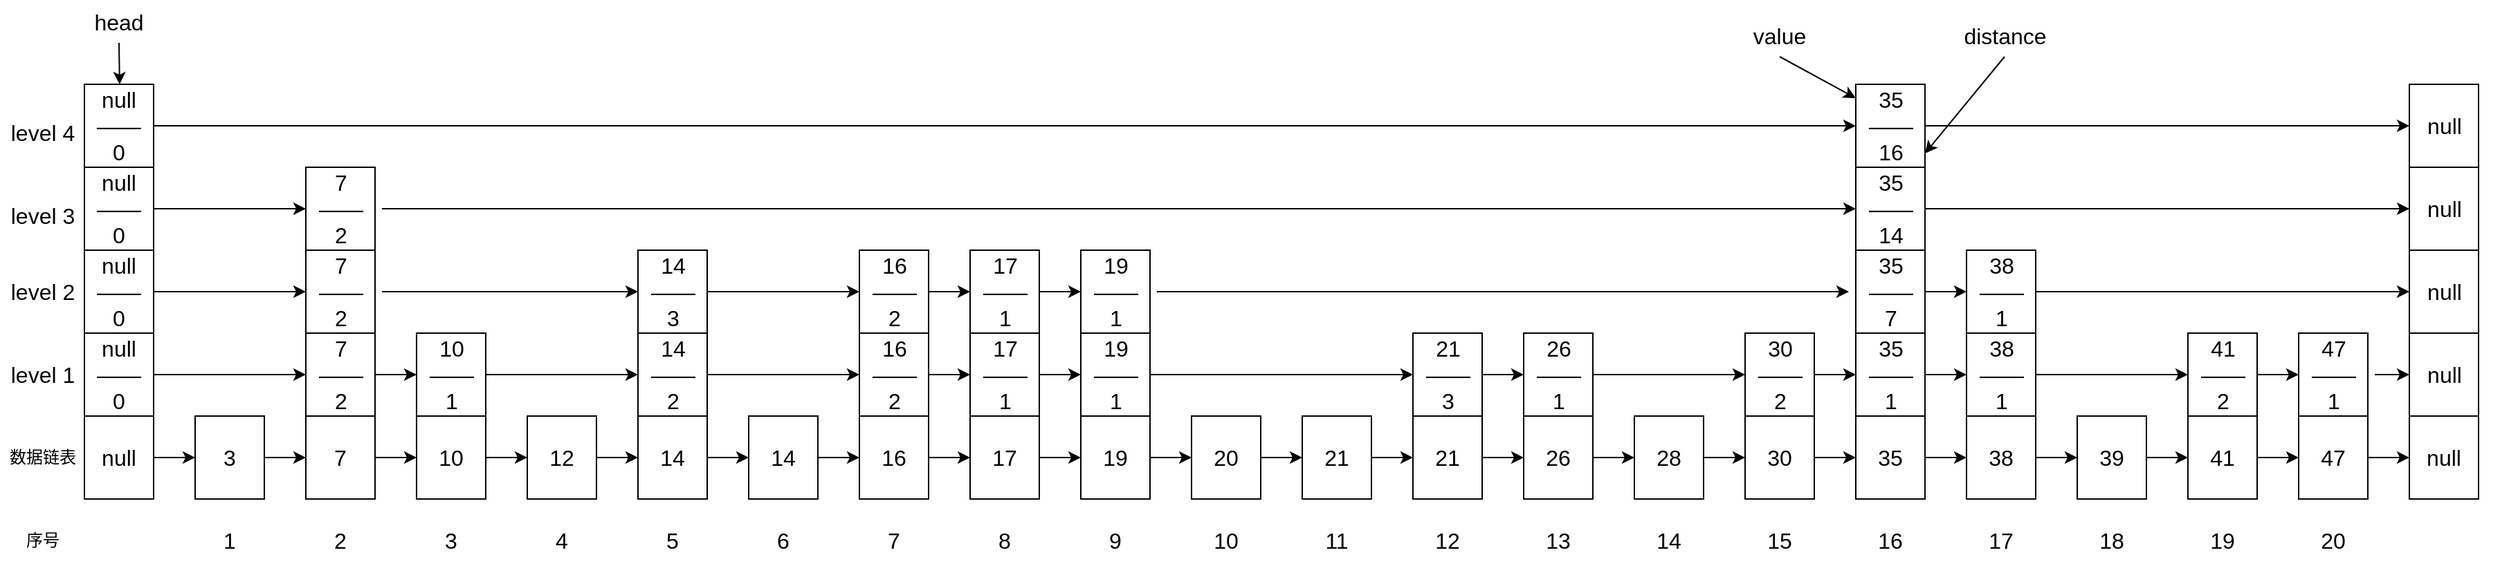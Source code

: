 <mxfile version="22.1.18" type="device">
  <diagram name="第 1 页" id="zdy73bDGHU6fEA5Vpddr">
    <mxGraphModel dx="2261" dy="836" grid="1" gridSize="10" guides="1" tooltips="1" connect="1" arrows="1" fold="1" page="1" pageScale="1" pageWidth="827" pageHeight="1169" math="0" shadow="0">
      <root>
        <mxCell id="0" />
        <mxCell id="1" parent="0" />
        <mxCell id="J-q6yY1MBjcJbUwqOQWw-180" value="2" style="rounded=0;whiteSpace=wrap;html=1;fontSize=16;strokeColor=#FFFFFF;" parent="1" vertex="1">
          <mxGeometry x="100" y="400" width="50" height="60" as="geometry" />
        </mxCell>
        <mxCell id="J-q6yY1MBjcJbUwqOQWw-181" value="1" style="rounded=0;whiteSpace=wrap;html=1;fontSize=16;strokeColor=#FFFFFF;" parent="1" vertex="1">
          <mxGeometry x="20" y="400" width="50" height="60" as="geometry" />
        </mxCell>
        <mxCell id="J-q6yY1MBjcJbUwqOQWw-182" value="3" style="rounded=0;whiteSpace=wrap;html=1;fontSize=16;strokeColor=#FFFFFF;" parent="1" vertex="1">
          <mxGeometry x="180" y="400" width="50" height="60" as="geometry" />
        </mxCell>
        <mxCell id="J-q6yY1MBjcJbUwqOQWw-183" value="5" style="rounded=0;whiteSpace=wrap;html=1;fontSize=16;strokeColor=#FFFFFF;" parent="1" vertex="1">
          <mxGeometry x="340" y="400" width="50" height="60" as="geometry" />
        </mxCell>
        <mxCell id="J-q6yY1MBjcJbUwqOQWw-184" value="7" style="rounded=0;whiteSpace=wrap;html=1;fontSize=16;strokeColor=#FFFFFF;" parent="1" vertex="1">
          <mxGeometry x="500" y="400" width="50" height="60" as="geometry" />
        </mxCell>
        <mxCell id="J-q6yY1MBjcJbUwqOQWw-185" value="8" style="rounded=0;whiteSpace=wrap;html=1;fontSize=16;strokeColor=#FFFFFF;" parent="1" vertex="1">
          <mxGeometry x="580" y="400" width="50" height="60" as="geometry" />
        </mxCell>
        <mxCell id="J-q6yY1MBjcJbUwqOQWw-186" value="9" style="rounded=0;whiteSpace=wrap;html=1;fontSize=16;strokeColor=#FFFFFF;" parent="1" vertex="1">
          <mxGeometry x="660" y="400" width="50" height="60" as="geometry" />
        </mxCell>
        <mxCell id="J-q6yY1MBjcJbUwqOQWw-187" value="12" style="rounded=0;whiteSpace=wrap;html=1;fontSize=16;strokeColor=#FFFFFF;" parent="1" vertex="1">
          <mxGeometry x="900" y="400" width="50" height="60" as="geometry" />
        </mxCell>
        <mxCell id="J-q6yY1MBjcJbUwqOQWw-188" value="13" style="rounded=0;whiteSpace=wrap;html=1;fontSize=16;strokeColor=#FFFFFF;" parent="1" vertex="1">
          <mxGeometry x="980" y="400" width="50" height="60" as="geometry" />
        </mxCell>
        <mxCell id="J-q6yY1MBjcJbUwqOQWw-189" value="15" style="rounded=0;whiteSpace=wrap;html=1;fontSize=16;strokeColor=#FFFFFF;" parent="1" vertex="1">
          <mxGeometry x="1140" y="400" width="50" height="60" as="geometry" />
        </mxCell>
        <mxCell id="J-q6yY1MBjcJbUwqOQWw-190" value="16" style="rounded=0;whiteSpace=wrap;html=1;fontSize=16;strokeColor=#FFFFFF;" parent="1" vertex="1">
          <mxGeometry x="1220" y="400" width="50" height="60" as="geometry" />
        </mxCell>
        <mxCell id="J-q6yY1MBjcJbUwqOQWw-191" value="17" style="rounded=0;whiteSpace=wrap;html=1;fontSize=16;strokeColor=#FFFFFF;" parent="1" vertex="1">
          <mxGeometry x="1300" y="400" width="50" height="60" as="geometry" />
        </mxCell>
        <mxCell id="J-q6yY1MBjcJbUwqOQWw-192" value="19" style="rounded=0;whiteSpace=wrap;html=1;fontSize=16;strokeColor=#FFFFFF;" parent="1" vertex="1">
          <mxGeometry x="1460" y="400" width="50" height="60" as="geometry" />
        </mxCell>
        <mxCell id="J-q6yY1MBjcJbUwqOQWw-193" value="20" style="rounded=0;whiteSpace=wrap;html=1;fontSize=16;strokeColor=#FFFFFF;" parent="1" vertex="1">
          <mxGeometry x="1540" y="400" width="50" height="60" as="geometry" />
        </mxCell>
        <mxCell id="J-q6yY1MBjcJbUwqOQWw-194" value="4" style="rounded=0;whiteSpace=wrap;html=1;fontSize=16;strokeColor=#FFFFFF;" parent="1" vertex="1">
          <mxGeometry x="260" y="400" width="50" height="60" as="geometry" />
        </mxCell>
        <mxCell id="J-q6yY1MBjcJbUwqOQWw-195" value="6" style="rounded=0;whiteSpace=wrap;html=1;fontSize=16;strokeColor=#FFFFFF;" parent="1" vertex="1">
          <mxGeometry x="420" y="400" width="50" height="60" as="geometry" />
        </mxCell>
        <mxCell id="J-q6yY1MBjcJbUwqOQWw-196" value="10" style="rounded=0;whiteSpace=wrap;html=1;fontSize=16;strokeColor=#FFFFFF;" parent="1" vertex="1">
          <mxGeometry x="740" y="400" width="50" height="60" as="geometry" />
        </mxCell>
        <mxCell id="J-q6yY1MBjcJbUwqOQWw-197" value="11" style="rounded=0;whiteSpace=wrap;html=1;fontSize=16;strokeColor=#FFFFFF;" parent="1" vertex="1">
          <mxGeometry x="820" y="400" width="50" height="60" as="geometry" />
        </mxCell>
        <mxCell id="J-q6yY1MBjcJbUwqOQWw-198" value="14" style="rounded=0;whiteSpace=wrap;html=1;fontSize=16;strokeColor=#FFFFFF;" parent="1" vertex="1">
          <mxGeometry x="1060" y="400" width="50" height="60" as="geometry" />
        </mxCell>
        <mxCell id="J-q6yY1MBjcJbUwqOQWw-199" value="18" style="rounded=0;whiteSpace=wrap;html=1;fontSize=16;strokeColor=#FFFFFF;" parent="1" vertex="1">
          <mxGeometry x="1380" y="400" width="50" height="60" as="geometry" />
        </mxCell>
        <mxCell id="J-q6yY1MBjcJbUwqOQWw-49" style="edgeStyle=orthogonalEdgeStyle;rounded=0;orthogonalLoop=1;jettySize=auto;html=1;exitX=1;exitY=0.5;exitDx=0;exitDy=0;entryX=0;entryY=0.5;entryDx=0;entryDy=0;fontSize=16;" parent="1" source="J-q6yY1MBjcJbUwqOQWw-10" target="J-q6yY1MBjcJbUwqOQWw-17" edge="1">
          <mxGeometry relative="1" as="geometry" />
        </mxCell>
        <mxCell id="J-q6yY1MBjcJbUwqOQWw-50" style="edgeStyle=orthogonalEdgeStyle;rounded=0;orthogonalLoop=1;jettySize=auto;html=1;exitX=1;exitY=0.5;exitDx=0;exitDy=0;entryX=0;entryY=0.5;entryDx=0;entryDy=0;fontSize=16;" parent="1" source="J-q6yY1MBjcJbUwqOQWw-11" target="J-q6yY1MBjcJbUwqOQWw-18" edge="1">
          <mxGeometry relative="1" as="geometry" />
        </mxCell>
        <mxCell id="J-q6yY1MBjcJbUwqOQWw-48" style="edgeStyle=orthogonalEdgeStyle;rounded=0;orthogonalLoop=1;jettySize=auto;html=1;exitX=1;exitY=0.5;exitDx=0;exitDy=0;entryX=0;entryY=0.5;entryDx=0;entryDy=0;fontSize=16;" parent="1" source="J-q6yY1MBjcJbUwqOQWw-12" target="J-q6yY1MBjcJbUwqOQWw-10" edge="1">
          <mxGeometry relative="1" as="geometry" />
        </mxCell>
        <mxCell id="J-q6yY1MBjcJbUwqOQWw-12" value="" style="rounded=0;whiteSpace=wrap;html=1;fontSize=16;" parent="1" vertex="1">
          <mxGeometry x="180" y="280" width="50" height="60" as="geometry" />
        </mxCell>
        <mxCell id="J-q6yY1MBjcJbUwqOQWw-55" style="edgeStyle=orthogonalEdgeStyle;rounded=0;orthogonalLoop=1;jettySize=auto;html=1;exitX=1;exitY=0.5;exitDx=0;exitDy=0;entryX=0;entryY=0.5;entryDx=0;entryDy=0;fontSize=16;" parent="1" source="J-q6yY1MBjcJbUwqOQWw-13" target="J-q6yY1MBjcJbUwqOQWw-19" edge="1">
          <mxGeometry relative="1" as="geometry" />
        </mxCell>
        <mxCell id="J-q6yY1MBjcJbUwqOQWw-54" style="edgeStyle=orthogonalEdgeStyle;rounded=0;orthogonalLoop=1;jettySize=auto;html=1;exitX=1;exitY=0.5;exitDx=0;exitDy=0;fontSize=16;" parent="1" source="J-q6yY1MBjcJbUwqOQWw-15" target="J-q6yY1MBjcJbUwqOQWw-13" edge="1">
          <mxGeometry relative="1" as="geometry" />
        </mxCell>
        <mxCell id="J-q6yY1MBjcJbUwqOQWw-53" style="edgeStyle=orthogonalEdgeStyle;rounded=0;orthogonalLoop=1;jettySize=auto;html=1;exitX=1;exitY=0.5;exitDx=0;exitDy=0;entryX=0;entryY=0.5;entryDx=0;entryDy=0;fontSize=16;" parent="1" source="J-q6yY1MBjcJbUwqOQWw-16" target="J-q6yY1MBjcJbUwqOQWw-14" edge="1">
          <mxGeometry relative="1" as="geometry" />
        </mxCell>
        <mxCell id="J-q6yY1MBjcJbUwqOQWw-51" style="edgeStyle=orthogonalEdgeStyle;rounded=0;orthogonalLoop=1;jettySize=auto;html=1;exitX=1;exitY=0.5;exitDx=0;exitDy=0;fontSize=16;" parent="1" source="J-q6yY1MBjcJbUwqOQWw-17" target="J-q6yY1MBjcJbUwqOQWw-15" edge="1">
          <mxGeometry relative="1" as="geometry" />
        </mxCell>
        <mxCell id="J-q6yY1MBjcJbUwqOQWw-52" style="edgeStyle=orthogonalEdgeStyle;rounded=0;orthogonalLoop=1;jettySize=auto;html=1;exitX=1;exitY=0.5;exitDx=0;exitDy=0;entryX=0;entryY=0.5;entryDx=0;entryDy=0;fontSize=16;" parent="1" source="J-q6yY1MBjcJbUwqOQWw-18" target="J-q6yY1MBjcJbUwqOQWw-16" edge="1">
          <mxGeometry relative="1" as="geometry" />
        </mxCell>
        <mxCell id="J-q6yY1MBjcJbUwqOQWw-56" style="edgeStyle=orthogonalEdgeStyle;rounded=0;orthogonalLoop=1;jettySize=auto;html=1;exitX=1;exitY=0.5;exitDx=0;exitDy=0;entryX=0;entryY=0.5;entryDx=0;entryDy=0;fontSize=16;" parent="1" source="J-q6yY1MBjcJbUwqOQWw-19" target="J-q6yY1MBjcJbUwqOQWw-21" edge="1">
          <mxGeometry relative="1" as="geometry" />
        </mxCell>
        <mxCell id="J-q6yY1MBjcJbUwqOQWw-19" value="" style="rounded=0;whiteSpace=wrap;html=1;fontSize=16;" parent="1" vertex="1">
          <mxGeometry x="900" y="280" width="50" height="60" as="geometry" />
        </mxCell>
        <mxCell id="J-q6yY1MBjcJbUwqOQWw-58" style="edgeStyle=orthogonalEdgeStyle;rounded=0;orthogonalLoop=1;jettySize=auto;html=1;exitX=1;exitY=0.5;exitDx=0;exitDy=0;entryX=0;entryY=0.5;entryDx=0;entryDy=0;fontSize=16;" parent="1" source="J-q6yY1MBjcJbUwqOQWw-20" target="J-q6yY1MBjcJbUwqOQWw-23" edge="1">
          <mxGeometry relative="1" as="geometry" />
        </mxCell>
        <mxCell id="J-q6yY1MBjcJbUwqOQWw-20" value="" style="rounded=0;whiteSpace=wrap;html=1;fontSize=16;" parent="1" vertex="1">
          <mxGeometry x="1140" y="280" width="50" height="60" as="geometry" />
        </mxCell>
        <mxCell id="J-q6yY1MBjcJbUwqOQWw-57" style="edgeStyle=orthogonalEdgeStyle;rounded=0;orthogonalLoop=1;jettySize=auto;html=1;exitX=1;exitY=0.5;exitDx=0;exitDy=0;entryX=0;entryY=0.5;entryDx=0;entryDy=0;fontSize=16;" parent="1" source="J-q6yY1MBjcJbUwqOQWw-21" target="J-q6yY1MBjcJbUwqOQWw-20" edge="1">
          <mxGeometry relative="1" as="geometry" />
        </mxCell>
        <mxCell id="J-q6yY1MBjcJbUwqOQWw-21" value="" style="rounded=0;whiteSpace=wrap;html=1;fontSize=16;" parent="1" vertex="1">
          <mxGeometry x="980" y="280" width="50" height="60" as="geometry" />
        </mxCell>
        <mxCell id="J-q6yY1MBjcJbUwqOQWw-59" style="edgeStyle=orthogonalEdgeStyle;rounded=0;orthogonalLoop=1;jettySize=auto;html=1;exitX=1;exitY=0.5;exitDx=0;exitDy=0;entryX=0;entryY=0.5;entryDx=0;entryDy=0;fontSize=16;" parent="1" source="J-q6yY1MBjcJbUwqOQWw-23" target="J-q6yY1MBjcJbUwqOQWw-27" edge="1">
          <mxGeometry relative="1" as="geometry" />
        </mxCell>
        <mxCell id="J-q6yY1MBjcJbUwqOQWw-60" style="edgeStyle=orthogonalEdgeStyle;rounded=0;orthogonalLoop=1;jettySize=auto;html=1;exitX=1;exitY=0.5;exitDx=0;exitDy=0;entryX=0;entryY=0.5;entryDx=0;entryDy=0;fontSize=16;" parent="1" source="J-q6yY1MBjcJbUwqOQWw-24" target="J-q6yY1MBjcJbUwqOQWw-28" edge="1">
          <mxGeometry relative="1" as="geometry" />
        </mxCell>
        <mxCell id="J-q6yY1MBjcJbUwqOQWw-61" style="edgeStyle=orthogonalEdgeStyle;rounded=0;orthogonalLoop=1;jettySize=auto;html=1;exitX=1;exitY=0.5;exitDx=0;exitDy=0;fontSize=16;" parent="1" source="J-q6yY1MBjcJbUwqOQWw-27" target="J-q6yY1MBjcJbUwqOQWw-29" edge="1">
          <mxGeometry relative="1" as="geometry" />
        </mxCell>
        <mxCell id="J-q6yY1MBjcJbUwqOQWw-62" style="edgeStyle=orthogonalEdgeStyle;rounded=0;orthogonalLoop=1;jettySize=auto;html=1;exitX=1;exitY=0.5;exitDx=0;exitDy=0;entryX=0;entryY=0.5;entryDx=0;entryDy=0;fontSize=16;" parent="1" source="J-q6yY1MBjcJbUwqOQWw-29" target="J-q6yY1MBjcJbUwqOQWw-30" edge="1">
          <mxGeometry relative="1" as="geometry" />
        </mxCell>
        <mxCell id="J-q6yY1MBjcJbUwqOQWw-29" value="" style="rounded=0;whiteSpace=wrap;html=1;fontSize=16;" parent="1" vertex="1">
          <mxGeometry x="1460" y="280" width="50" height="60" as="geometry" />
        </mxCell>
        <mxCell id="J-q6yY1MBjcJbUwqOQWw-81" style="edgeStyle=orthogonalEdgeStyle;rounded=0;orthogonalLoop=1;jettySize=auto;html=1;exitX=1;exitY=0.5;exitDx=0;exitDy=0;fontSize=16;" parent="1" target="J-q6yY1MBjcJbUwqOQWw-64" edge="1">
          <mxGeometry relative="1" as="geometry">
            <mxPoint x="1630" y="310" as="sourcePoint" />
          </mxGeometry>
        </mxCell>
        <mxCell id="J-q6yY1MBjcJbUwqOQWw-30" value="" style="rounded=0;whiteSpace=wrap;html=1;fontSize=16;" parent="1" vertex="1">
          <mxGeometry x="1540" y="280" width="50" height="60" as="geometry" />
        </mxCell>
        <mxCell id="J-q6yY1MBjcJbUwqOQWw-42" value="" style="endArrow=classic;html=1;rounded=0;exitX=1;exitY=0.5;exitDx=0;exitDy=0;entryX=0;entryY=0.5;entryDx=0;entryDy=0;fontSize=16;" parent="1" source="J-q6yY1MBjcJbUwqOQWw-4" target="J-q6yY1MBjcJbUwqOQWw-8" edge="1">
          <mxGeometry width="50" height="50" relative="1" as="geometry">
            <mxPoint x="210" y="240" as="sourcePoint" />
            <mxPoint x="260" y="190" as="targetPoint" />
          </mxGeometry>
        </mxCell>
        <mxCell id="J-q6yY1MBjcJbUwqOQWw-43" value="" style="endArrow=classic;html=1;rounded=0;exitX=1;exitY=0.5;exitDx=0;exitDy=0;entryX=0;entryY=0.5;entryDx=0;entryDy=0;fontSize=16;" parent="1" source="J-q6yY1MBjcJbUwqOQWw-3" target="J-q6yY1MBjcJbUwqOQWw-7" edge="1">
          <mxGeometry width="50" height="50" relative="1" as="geometry">
            <mxPoint x="40" y="200" as="sourcePoint" />
            <mxPoint x="80" y="200" as="targetPoint" />
          </mxGeometry>
        </mxCell>
        <mxCell id="J-q6yY1MBjcJbUwqOQWw-44" value="" style="endArrow=classic;html=1;rounded=0;exitX=1;exitY=0.5;exitDx=0;exitDy=0;entryX=0;entryY=0.5;entryDx=0;entryDy=0;fontSize=16;" parent="1" source="J-q6yY1MBjcJbUwqOQWw-2" target="J-q6yY1MBjcJbUwqOQWw-6" edge="1">
          <mxGeometry width="50" height="50" relative="1" as="geometry">
            <mxPoint x="40" y="260" as="sourcePoint" />
            <mxPoint x="80" y="260" as="targetPoint" />
          </mxGeometry>
        </mxCell>
        <mxCell id="J-q6yY1MBjcJbUwqOQWw-45" value="" style="endArrow=classic;html=1;rounded=0;exitX=1;exitY=0.5;exitDx=0;exitDy=0;entryX=0;entryY=0.5;entryDx=0;entryDy=0;fontSize=16;" parent="1" source="J-q6yY1MBjcJbUwqOQWw-6" target="J-q6yY1MBjcJbUwqOQWw-12" edge="1">
          <mxGeometry width="50" height="50" relative="1" as="geometry">
            <mxPoint x="40" y="320" as="sourcePoint" />
            <mxPoint x="80" y="320" as="targetPoint" />
          </mxGeometry>
        </mxCell>
        <mxCell id="J-q6yY1MBjcJbUwqOQWw-72" value="" style="group;fontSize=16;" parent="1" vertex="1" connectable="0">
          <mxGeometry x="340" y="220" width="55" height="125" as="geometry" />
        </mxCell>
        <mxCell id="J-q6yY1MBjcJbUwqOQWw-10" value="" style="rounded=0;whiteSpace=wrap;html=1;fontSize=16;" parent="J-q6yY1MBjcJbUwqOQWw-72" vertex="1">
          <mxGeometry y="60" width="50" height="60" as="geometry" />
        </mxCell>
        <mxCell id="J-q6yY1MBjcJbUwqOQWw-11" value="" style="rounded=0;whiteSpace=wrap;html=1;fontSize=16;" parent="J-q6yY1MBjcJbUwqOQWw-72" vertex="1">
          <mxGeometry width="50" height="60" as="geometry" />
        </mxCell>
        <mxCell id="J-q6yY1MBjcJbUwqOQWw-89" value="14&lt;br style=&quot;font-size: 16px;&quot;&gt;——&lt;br style=&quot;font-size: 16px;&quot;&gt;3" style="text;html=1;align=center;verticalAlign=middle;resizable=0;points=[];autosize=1;strokeColor=none;fillColor=none;fontSize=16;" parent="J-q6yY1MBjcJbUwqOQWw-72" vertex="1">
          <mxGeometry x="-5" y="-5" width="60" height="70" as="geometry" />
        </mxCell>
        <mxCell id="J-q6yY1MBjcJbUwqOQWw-90" value="14&lt;br style=&quot;font-size: 16px;&quot;&gt;——&lt;br style=&quot;font-size: 16px;&quot;&gt;2" style="text;html=1;align=center;verticalAlign=middle;resizable=0;points=[];autosize=1;strokeColor=none;fillColor=none;fontSize=16;" parent="J-q6yY1MBjcJbUwqOQWw-72" vertex="1">
          <mxGeometry x="-5" y="55" width="60" height="70" as="geometry" />
        </mxCell>
        <mxCell id="J-q6yY1MBjcJbUwqOQWw-74" value="" style="group;fontSize=16;" parent="1" vertex="1" connectable="0">
          <mxGeometry x="580" y="220" width="55" height="125" as="geometry" />
        </mxCell>
        <mxCell id="J-q6yY1MBjcJbUwqOQWw-15" value="" style="rounded=0;whiteSpace=wrap;html=1;fontSize=16;" parent="J-q6yY1MBjcJbUwqOQWw-74" vertex="1">
          <mxGeometry y="60" width="50" height="60" as="geometry" />
        </mxCell>
        <mxCell id="J-q6yY1MBjcJbUwqOQWw-16" value="" style="rounded=0;whiteSpace=wrap;html=1;fontSize=16;" parent="J-q6yY1MBjcJbUwqOQWw-74" vertex="1">
          <mxGeometry width="50" height="60" as="geometry" />
        </mxCell>
        <mxCell id="J-q6yY1MBjcJbUwqOQWw-93" value="17&lt;br style=&quot;font-size: 16px;&quot;&gt;——&lt;br style=&quot;font-size: 16px;&quot;&gt;1" style="text;html=1;align=center;verticalAlign=middle;resizable=0;points=[];autosize=1;strokeColor=none;fillColor=none;fontSize=16;" parent="J-q6yY1MBjcJbUwqOQWw-74" vertex="1">
          <mxGeometry x="-5" y="-5" width="60" height="70" as="geometry" />
        </mxCell>
        <mxCell id="J-q6yY1MBjcJbUwqOQWw-94" value="17&lt;br style=&quot;font-size: 16px;&quot;&gt;——&lt;br style=&quot;font-size: 16px;&quot;&gt;1" style="text;html=1;align=center;verticalAlign=middle;resizable=0;points=[];autosize=1;strokeColor=none;fillColor=none;fontSize=16;" parent="J-q6yY1MBjcJbUwqOQWw-74" vertex="1">
          <mxGeometry x="-5" y="55" width="60" height="70" as="geometry" />
        </mxCell>
        <mxCell id="J-q6yY1MBjcJbUwqOQWw-76" value="" style="group;fontSize=16;" parent="1" vertex="1" connectable="0">
          <mxGeometry x="-60" y="100" width="50" height="240" as="geometry" />
        </mxCell>
        <mxCell id="J-q6yY1MBjcJbUwqOQWw-1" value="" style="rounded=0;whiteSpace=wrap;html=1;container=0;fontSize=16;" parent="J-q6yY1MBjcJbUwqOQWw-76" vertex="1">
          <mxGeometry width="50" height="60" as="geometry" />
        </mxCell>
        <mxCell id="J-q6yY1MBjcJbUwqOQWw-2" value="" style="rounded=0;whiteSpace=wrap;html=1;container=0;fontSize=16;" parent="J-q6yY1MBjcJbUwqOQWw-76" vertex="1">
          <mxGeometry y="180" width="50" height="60" as="geometry" />
        </mxCell>
        <mxCell id="J-q6yY1MBjcJbUwqOQWw-3" value="" style="rounded=0;whiteSpace=wrap;html=1;container=0;fontSize=16;" parent="J-q6yY1MBjcJbUwqOQWw-76" vertex="1">
          <mxGeometry y="120" width="50" height="60" as="geometry" />
        </mxCell>
        <mxCell id="J-q6yY1MBjcJbUwqOQWw-4" value="" style="rounded=0;whiteSpace=wrap;html=1;container=0;fontSize=16;" parent="J-q6yY1MBjcJbUwqOQWw-76" vertex="1">
          <mxGeometry y="60" width="50" height="60" as="geometry" />
        </mxCell>
        <mxCell id="J-q6yY1MBjcJbUwqOQWw-159" value="null&lt;br&gt;——&lt;br&gt;0" style="rounded=0;whiteSpace=wrap;html=1;fontSize=16;" parent="J-q6yY1MBjcJbUwqOQWw-76" vertex="1">
          <mxGeometry y="180" width="50" height="60" as="geometry" />
        </mxCell>
        <mxCell id="J-q6yY1MBjcJbUwqOQWw-160" value="null&lt;br&gt;——&lt;br&gt;0" style="rounded=0;whiteSpace=wrap;html=1;fontSize=16;" parent="J-q6yY1MBjcJbUwqOQWw-76" vertex="1">
          <mxGeometry y="120" width="50" height="60" as="geometry" />
        </mxCell>
        <mxCell id="J-q6yY1MBjcJbUwqOQWw-161" value="null&lt;br&gt;——&lt;br&gt;0" style="rounded=0;whiteSpace=wrap;html=1;fontSize=16;" parent="J-q6yY1MBjcJbUwqOQWw-76" vertex="1">
          <mxGeometry y="60" width="50" height="60" as="geometry" />
        </mxCell>
        <mxCell id="J-q6yY1MBjcJbUwqOQWw-162" value="null&lt;br&gt;——&lt;br&gt;0" style="rounded=0;whiteSpace=wrap;html=1;fontSize=16;" parent="J-q6yY1MBjcJbUwqOQWw-76" vertex="1">
          <mxGeometry width="50" height="60" as="geometry" />
        </mxCell>
        <mxCell id="J-q6yY1MBjcJbUwqOQWw-77" value="" style="group;fontSize=16;" parent="1" vertex="1" connectable="0">
          <mxGeometry x="660" y="220" width="55" height="125" as="geometry" />
        </mxCell>
        <mxCell id="J-q6yY1MBjcJbUwqOQWw-13" value="" style="rounded=0;whiteSpace=wrap;html=1;fontSize=16;" parent="J-q6yY1MBjcJbUwqOQWw-77" vertex="1">
          <mxGeometry y="60" width="50" height="60" as="geometry" />
        </mxCell>
        <mxCell id="J-q6yY1MBjcJbUwqOQWw-14" value="" style="rounded=0;whiteSpace=wrap;html=1;fontSize=16;" parent="J-q6yY1MBjcJbUwqOQWw-77" vertex="1">
          <mxGeometry width="50" height="60" as="geometry" />
        </mxCell>
        <mxCell id="J-q6yY1MBjcJbUwqOQWw-95" value="19&lt;br style=&quot;font-size: 16px;&quot;&gt;——&lt;br style=&quot;font-size: 16px;&quot;&gt;1" style="text;html=1;align=center;verticalAlign=middle;resizable=0;points=[];autosize=1;strokeColor=none;fillColor=none;fontSize=16;" parent="J-q6yY1MBjcJbUwqOQWw-77" vertex="1">
          <mxGeometry x="-5" y="-5" width="60" height="70" as="geometry" />
        </mxCell>
        <mxCell id="J-q6yY1MBjcJbUwqOQWw-96" value="19&lt;br style=&quot;font-size: 16px;&quot;&gt;——&lt;br style=&quot;font-size: 16px;&quot;&gt;1" style="text;html=1;align=center;verticalAlign=middle;resizable=0;points=[];autosize=1;strokeColor=none;fillColor=none;fontSize=16;" parent="J-q6yY1MBjcJbUwqOQWw-77" vertex="1">
          <mxGeometry x="-5" y="55" width="60" height="70" as="geometry" />
        </mxCell>
        <mxCell id="J-q6yY1MBjcJbUwqOQWw-78" value="" style="group;fontSize=16;" parent="1" vertex="1" connectable="0">
          <mxGeometry x="1220" y="100" width="55" height="245" as="geometry" />
        </mxCell>
        <mxCell id="J-q6yY1MBjcJbUwqOQWw-22" value="" style="rounded=0;whiteSpace=wrap;html=1;fontSize=16;" parent="J-q6yY1MBjcJbUwqOQWw-78" vertex="1">
          <mxGeometry width="50" height="60" as="geometry" />
        </mxCell>
        <mxCell id="J-q6yY1MBjcJbUwqOQWw-23" value="" style="rounded=0;whiteSpace=wrap;html=1;fontSize=16;" parent="J-q6yY1MBjcJbUwqOQWw-78" vertex="1">
          <mxGeometry y="180" width="50" height="60" as="geometry" />
        </mxCell>
        <mxCell id="J-q6yY1MBjcJbUwqOQWw-24" value="" style="rounded=0;whiteSpace=wrap;html=1;fontSize=16;" parent="J-q6yY1MBjcJbUwqOQWw-78" vertex="1">
          <mxGeometry y="120" width="50" height="60" as="geometry" />
        </mxCell>
        <mxCell id="J-q6yY1MBjcJbUwqOQWw-25" value="" style="rounded=0;whiteSpace=wrap;html=1;fontSize=16;" parent="J-q6yY1MBjcJbUwqOQWw-78" vertex="1">
          <mxGeometry y="60" width="50" height="60" as="geometry" />
        </mxCell>
        <mxCell id="J-q6yY1MBjcJbUwqOQWw-101" value="35&lt;br style=&quot;font-size: 16px;&quot;&gt;——&lt;br style=&quot;font-size: 16px;&quot;&gt;1" style="text;html=1;align=center;verticalAlign=middle;resizable=0;points=[];autosize=1;strokeColor=none;fillColor=none;fontSize=16;" parent="J-q6yY1MBjcJbUwqOQWw-78" vertex="1">
          <mxGeometry x="-5" y="175" width="60" height="70" as="geometry" />
        </mxCell>
        <mxCell id="J-q6yY1MBjcJbUwqOQWw-102" value="35&lt;br style=&quot;font-size: 16px;&quot;&gt;——&lt;br style=&quot;font-size: 16px;&quot;&gt;7" style="text;html=1;align=center;verticalAlign=middle;resizable=0;points=[];autosize=1;strokeColor=none;fillColor=none;fontSize=16;" parent="J-q6yY1MBjcJbUwqOQWw-78" vertex="1">
          <mxGeometry x="-5" y="115" width="60" height="70" as="geometry" />
        </mxCell>
        <mxCell id="J-q6yY1MBjcJbUwqOQWw-103" value="35&lt;br style=&quot;font-size: 16px;&quot;&gt;——&lt;br style=&quot;font-size: 16px;&quot;&gt;14" style="text;html=1;align=center;verticalAlign=middle;resizable=0;points=[];autosize=1;strokeColor=none;fillColor=none;fontSize=16;" parent="J-q6yY1MBjcJbUwqOQWw-78" vertex="1">
          <mxGeometry x="-5" y="55" width="60" height="70" as="geometry" />
        </mxCell>
        <mxCell id="J-q6yY1MBjcJbUwqOQWw-104" value="35&lt;br style=&quot;font-size: 16px;&quot;&gt;——&lt;br style=&quot;font-size: 16px;&quot;&gt;16" style="text;html=1;align=center;verticalAlign=middle;resizable=0;points=[];autosize=1;strokeColor=none;fillColor=none;fontSize=16;" parent="J-q6yY1MBjcJbUwqOQWw-78" vertex="1">
          <mxGeometry x="-5" y="-5" width="60" height="70" as="geometry" />
        </mxCell>
        <mxCell id="J-q6yY1MBjcJbUwqOQWw-79" value="" style="group;fontSize=16;" parent="1" vertex="1" connectable="0">
          <mxGeometry x="1300" y="220" width="55" height="125" as="geometry" />
        </mxCell>
        <mxCell id="J-q6yY1MBjcJbUwqOQWw-27" value="" style="rounded=0;whiteSpace=wrap;html=1;fontSize=16;" parent="J-q6yY1MBjcJbUwqOQWw-79" vertex="1">
          <mxGeometry y="60" width="50" height="60" as="geometry" />
        </mxCell>
        <mxCell id="J-q6yY1MBjcJbUwqOQWw-28" value="" style="rounded=0;whiteSpace=wrap;html=1;fontSize=16;" parent="J-q6yY1MBjcJbUwqOQWw-79" vertex="1">
          <mxGeometry width="50" height="60" as="geometry" />
        </mxCell>
        <mxCell id="J-q6yY1MBjcJbUwqOQWw-105" value="38&lt;br style=&quot;font-size: 16px;&quot;&gt;——&lt;br style=&quot;font-size: 16px;&quot;&gt;1" style="text;html=1;align=center;verticalAlign=middle;resizable=0;points=[];autosize=1;strokeColor=none;fillColor=none;fontSize=16;" parent="J-q6yY1MBjcJbUwqOQWw-79" vertex="1">
          <mxGeometry x="-5" y="55" width="60" height="70" as="geometry" />
        </mxCell>
        <mxCell id="J-q6yY1MBjcJbUwqOQWw-106" value="38&lt;br style=&quot;font-size: 16px;&quot;&gt;——&lt;br style=&quot;font-size: 16px;&quot;&gt;1" style="text;html=1;align=center;verticalAlign=middle;resizable=0;points=[];autosize=1;strokeColor=none;fillColor=none;fontSize=16;" parent="J-q6yY1MBjcJbUwqOQWw-79" vertex="1">
          <mxGeometry x="-5" y="-5" width="60" height="70" as="geometry" />
        </mxCell>
        <mxCell id="J-q6yY1MBjcJbUwqOQWw-80" value="" style="group;fontSize=16;" parent="1" vertex="1" connectable="0">
          <mxGeometry x="1620" y="100" width="50" height="240" as="geometry" />
        </mxCell>
        <mxCell id="J-q6yY1MBjcJbUwqOQWw-63" value="" style="rounded=0;whiteSpace=wrap;html=1;fontSize=16;" parent="J-q6yY1MBjcJbUwqOQWw-80" vertex="1">
          <mxGeometry width="50" height="60" as="geometry" />
        </mxCell>
        <mxCell id="J-q6yY1MBjcJbUwqOQWw-64" value="" style="rounded=0;whiteSpace=wrap;html=1;fontSize=16;" parent="J-q6yY1MBjcJbUwqOQWw-80" vertex="1">
          <mxGeometry y="180" width="50" height="60" as="geometry" />
        </mxCell>
        <mxCell id="J-q6yY1MBjcJbUwqOQWw-65" value="" style="rounded=0;whiteSpace=wrap;html=1;fontSize=16;" parent="J-q6yY1MBjcJbUwqOQWw-80" vertex="1">
          <mxGeometry y="120" width="50" height="60" as="geometry" />
        </mxCell>
        <mxCell id="J-q6yY1MBjcJbUwqOQWw-66" value="" style="rounded=0;whiteSpace=wrap;html=1;fontSize=16;" parent="J-q6yY1MBjcJbUwqOQWw-80" vertex="1">
          <mxGeometry y="60" width="50" height="60" as="geometry" />
        </mxCell>
        <mxCell id="J-q6yY1MBjcJbUwqOQWw-109" value="null" style="text;html=1;align=center;verticalAlign=middle;resizable=0;points=[];autosize=1;strokeColor=none;fillColor=none;fontSize=16;" parent="J-q6yY1MBjcJbUwqOQWw-80" vertex="1">
          <mxGeometry y="195" width="50" height="30" as="geometry" />
        </mxCell>
        <mxCell id="J-q6yY1MBjcJbUwqOQWw-110" value="null" style="text;html=1;align=center;verticalAlign=middle;resizable=0;points=[];autosize=1;strokeColor=none;fillColor=none;fontSize=16;" parent="J-q6yY1MBjcJbUwqOQWw-80" vertex="1">
          <mxGeometry y="135" width="50" height="30" as="geometry" />
        </mxCell>
        <mxCell id="J-q6yY1MBjcJbUwqOQWw-111" value="null" style="text;html=1;align=center;verticalAlign=middle;resizable=0;points=[];autosize=1;strokeColor=none;fillColor=none;fontSize=16;" parent="J-q6yY1MBjcJbUwqOQWw-80" vertex="1">
          <mxGeometry y="75" width="50" height="30" as="geometry" />
        </mxCell>
        <mxCell id="J-q6yY1MBjcJbUwqOQWw-112" value="null" style="text;html=1;align=center;verticalAlign=middle;resizable=0;points=[];autosize=1;strokeColor=none;fillColor=none;fontSize=16;" parent="J-q6yY1MBjcJbUwqOQWw-80" vertex="1">
          <mxGeometry y="15" width="50" height="30" as="geometry" />
        </mxCell>
        <mxCell id="J-q6yY1MBjcJbUwqOQWw-82" style="edgeStyle=orthogonalEdgeStyle;rounded=0;orthogonalLoop=1;jettySize=auto;html=1;entryX=0;entryY=0.5;entryDx=0;entryDy=0;fontSize=16;" parent="1" source="J-q6yY1MBjcJbUwqOQWw-28" target="J-q6yY1MBjcJbUwqOQWw-65" edge="1">
          <mxGeometry relative="1" as="geometry" />
        </mxCell>
        <mxCell id="J-q6yY1MBjcJbUwqOQWw-83" style="edgeStyle=orthogonalEdgeStyle;rounded=0;orthogonalLoop=1;jettySize=auto;html=1;exitX=1;exitY=0.5;exitDx=0;exitDy=0;entryX=0;entryY=0.5;entryDx=0;entryDy=0;fontSize=16;" parent="1" source="J-q6yY1MBjcJbUwqOQWw-25" target="J-q6yY1MBjcJbUwqOQWw-66" edge="1">
          <mxGeometry relative="1" as="geometry" />
        </mxCell>
        <mxCell id="J-q6yY1MBjcJbUwqOQWw-84" style="edgeStyle=orthogonalEdgeStyle;rounded=0;orthogonalLoop=1;jettySize=auto;html=1;exitX=1;exitY=0.5;exitDx=0;exitDy=0;entryX=0;entryY=0.5;entryDx=0;entryDy=0;fontSize=16;" parent="1" source="J-q6yY1MBjcJbUwqOQWw-22" target="J-q6yY1MBjcJbUwqOQWw-63" edge="1">
          <mxGeometry relative="1" as="geometry" />
        </mxCell>
        <mxCell id="J-q6yY1MBjcJbUwqOQWw-97" value="21&lt;br style=&quot;font-size: 16px;&quot;&gt;——&lt;br style=&quot;font-size: 16px;&quot;&gt;3" style="text;html=1;align=center;verticalAlign=middle;resizable=0;points=[];autosize=1;strokeColor=none;fillColor=none;fontSize=16;" parent="1" vertex="1">
          <mxGeometry x="895" y="275" width="60" height="70" as="geometry" />
        </mxCell>
        <mxCell id="J-q6yY1MBjcJbUwqOQWw-98" value="26&lt;br style=&quot;font-size: 16px;&quot;&gt;——&lt;br style=&quot;font-size: 16px;&quot;&gt;1" style="text;html=1;align=center;verticalAlign=middle;resizable=0;points=[];autosize=1;strokeColor=none;fillColor=none;fontSize=16;" parent="1" vertex="1">
          <mxGeometry x="975" y="275" width="60" height="70" as="geometry" />
        </mxCell>
        <mxCell id="J-q6yY1MBjcJbUwqOQWw-99" value="30&lt;br style=&quot;font-size: 16px;&quot;&gt;——&lt;br style=&quot;font-size: 16px;&quot;&gt;2" style="text;html=1;align=center;verticalAlign=middle;resizable=0;points=[];autosize=1;strokeColor=none;fillColor=none;fontSize=16;" parent="1" vertex="1">
          <mxGeometry x="1135" y="275" width="60" height="70" as="geometry" />
        </mxCell>
        <mxCell id="J-q6yY1MBjcJbUwqOQWw-100" value="10&lt;br style=&quot;font-size: 16px;&quot;&gt;——&lt;br style=&quot;font-size: 16px;&quot;&gt;1" style="text;html=1;align=center;verticalAlign=middle;resizable=0;points=[];autosize=1;strokeColor=none;fillColor=none;fontSize=16;" parent="1" vertex="1">
          <mxGeometry x="175" y="275" width="60" height="70" as="geometry" />
        </mxCell>
        <mxCell id="J-q6yY1MBjcJbUwqOQWw-107" value="41&lt;br style=&quot;font-size: 16px;&quot;&gt;——&lt;br style=&quot;font-size: 16px;&quot;&gt;2" style="text;html=1;align=center;verticalAlign=middle;resizable=0;points=[];autosize=1;strokeColor=none;fillColor=none;fontSize=16;" parent="1" vertex="1">
          <mxGeometry x="1455" y="275" width="60" height="70" as="geometry" />
        </mxCell>
        <mxCell id="J-q6yY1MBjcJbUwqOQWw-164" value="" style="edgeStyle=orthogonalEdgeStyle;rounded=0;orthogonalLoop=1;jettySize=auto;html=1;fontSize=16;" parent="1" source="J-q6yY1MBjcJbUwqOQWw-108" edge="1">
          <mxGeometry relative="1" as="geometry">
            <mxPoint x="1620" y="310" as="targetPoint" />
          </mxGeometry>
        </mxCell>
        <mxCell id="J-q6yY1MBjcJbUwqOQWw-108" value="47&lt;br style=&quot;font-size: 16px;&quot;&gt;——&lt;br style=&quot;font-size: 16px;&quot;&gt;1" style="text;html=1;align=center;verticalAlign=middle;resizable=0;points=[];autosize=1;strokeColor=none;fillColor=none;fontSize=16;" parent="1" vertex="1">
          <mxGeometry x="1535" y="275" width="60" height="70" as="geometry" />
        </mxCell>
        <mxCell id="J-q6yY1MBjcJbUwqOQWw-135" style="edgeStyle=orthogonalEdgeStyle;rounded=0;orthogonalLoop=1;jettySize=auto;html=1;exitX=1;exitY=0.5;exitDx=0;exitDy=0;entryX=0;entryY=0.5;entryDx=0;entryDy=0;fontSize=16;" parent="1" source="J-q6yY1MBjcJbUwqOQWw-113" target="J-q6yY1MBjcJbUwqOQWw-115" edge="1">
          <mxGeometry relative="1" as="geometry" />
        </mxCell>
        <mxCell id="J-q6yY1MBjcJbUwqOQWw-113" value="7" style="rounded=0;whiteSpace=wrap;html=1;fontSize=16;" parent="1" vertex="1">
          <mxGeometry x="100" y="340" width="50" height="60" as="geometry" />
        </mxCell>
        <mxCell id="J-q6yY1MBjcJbUwqOQWw-134" style="edgeStyle=orthogonalEdgeStyle;rounded=0;orthogonalLoop=1;jettySize=auto;html=1;exitX=1;exitY=0.5;exitDx=0;exitDy=0;entryX=0;entryY=0.5;entryDx=0;entryDy=0;fontSize=16;" parent="1" source="J-q6yY1MBjcJbUwqOQWw-114" target="J-q6yY1MBjcJbUwqOQWw-113" edge="1">
          <mxGeometry relative="1" as="geometry" />
        </mxCell>
        <mxCell id="J-q6yY1MBjcJbUwqOQWw-114" value="3" style="rounded=0;whiteSpace=wrap;html=1;fontSize=16;" parent="1" vertex="1">
          <mxGeometry x="20" y="340" width="50" height="60" as="geometry" />
        </mxCell>
        <mxCell id="J-q6yY1MBjcJbUwqOQWw-136" style="edgeStyle=orthogonalEdgeStyle;rounded=0;orthogonalLoop=1;jettySize=auto;html=1;exitX=1;exitY=0.5;exitDx=0;exitDy=0;entryX=0;entryY=0.5;entryDx=0;entryDy=0;fontSize=16;" parent="1" source="J-q6yY1MBjcJbUwqOQWw-115" target="J-q6yY1MBjcJbUwqOQWw-127" edge="1">
          <mxGeometry relative="1" as="geometry" />
        </mxCell>
        <mxCell id="J-q6yY1MBjcJbUwqOQWw-115" value="10" style="rounded=0;whiteSpace=wrap;html=1;fontSize=16;" parent="1" vertex="1">
          <mxGeometry x="180" y="340" width="50" height="60" as="geometry" />
        </mxCell>
        <mxCell id="J-q6yY1MBjcJbUwqOQWw-138" style="edgeStyle=orthogonalEdgeStyle;rounded=0;orthogonalLoop=1;jettySize=auto;html=1;exitX=1;exitY=0.5;exitDx=0;exitDy=0;entryX=0;entryY=0.5;entryDx=0;entryDy=0;fontSize=16;" parent="1" source="J-q6yY1MBjcJbUwqOQWw-116" target="J-q6yY1MBjcJbUwqOQWw-128" edge="1">
          <mxGeometry relative="1" as="geometry" />
        </mxCell>
        <mxCell id="J-q6yY1MBjcJbUwqOQWw-116" value="14" style="rounded=0;whiteSpace=wrap;html=1;fontSize=16;" parent="1" vertex="1">
          <mxGeometry x="340" y="340" width="50" height="60" as="geometry" />
        </mxCell>
        <mxCell id="J-q6yY1MBjcJbUwqOQWw-140" style="edgeStyle=orthogonalEdgeStyle;rounded=0;orthogonalLoop=1;jettySize=auto;html=1;exitX=1;exitY=0.5;exitDx=0;exitDy=0;entryX=0;entryY=0.5;entryDx=0;entryDy=0;fontSize=16;" parent="1" source="J-q6yY1MBjcJbUwqOQWw-117" target="J-q6yY1MBjcJbUwqOQWw-118" edge="1">
          <mxGeometry relative="1" as="geometry" />
        </mxCell>
        <mxCell id="J-q6yY1MBjcJbUwqOQWw-117" value="16" style="rounded=0;whiteSpace=wrap;html=1;fontSize=16;" parent="1" vertex="1">
          <mxGeometry x="500" y="340" width="50" height="60" as="geometry" />
        </mxCell>
        <mxCell id="J-q6yY1MBjcJbUwqOQWw-141" style="edgeStyle=orthogonalEdgeStyle;rounded=0;orthogonalLoop=1;jettySize=auto;html=1;exitX=1;exitY=0.5;exitDx=0;exitDy=0;entryX=0;entryY=0.5;entryDx=0;entryDy=0;fontSize=16;" parent="1" source="J-q6yY1MBjcJbUwqOQWw-118" target="J-q6yY1MBjcJbUwqOQWw-119" edge="1">
          <mxGeometry relative="1" as="geometry" />
        </mxCell>
        <mxCell id="J-q6yY1MBjcJbUwqOQWw-118" value="17" style="rounded=0;whiteSpace=wrap;html=1;fontSize=16;" parent="1" vertex="1">
          <mxGeometry x="580" y="340" width="50" height="60" as="geometry" />
        </mxCell>
        <mxCell id="J-q6yY1MBjcJbUwqOQWw-142" style="edgeStyle=orthogonalEdgeStyle;rounded=0;orthogonalLoop=1;jettySize=auto;html=1;exitX=1;exitY=0.5;exitDx=0;exitDy=0;entryX=0;entryY=0.5;entryDx=0;entryDy=0;fontSize=16;" parent="1" source="J-q6yY1MBjcJbUwqOQWw-119" target="J-q6yY1MBjcJbUwqOQWw-129" edge="1">
          <mxGeometry relative="1" as="geometry" />
        </mxCell>
        <mxCell id="J-q6yY1MBjcJbUwqOQWw-119" value="19" style="rounded=0;whiteSpace=wrap;html=1;fontSize=16;" parent="1" vertex="1">
          <mxGeometry x="660" y="340" width="50" height="60" as="geometry" />
        </mxCell>
        <mxCell id="J-q6yY1MBjcJbUwqOQWw-145" style="edgeStyle=orthogonalEdgeStyle;rounded=0;orthogonalLoop=1;jettySize=auto;html=1;exitX=1;exitY=0.5;exitDx=0;exitDy=0;entryX=0;entryY=0.5;entryDx=0;entryDy=0;fontSize=16;" parent="1" source="J-q6yY1MBjcJbUwqOQWw-120" target="J-q6yY1MBjcJbUwqOQWw-121" edge="1">
          <mxGeometry relative="1" as="geometry" />
        </mxCell>
        <mxCell id="J-q6yY1MBjcJbUwqOQWw-120" value="21" style="rounded=0;whiteSpace=wrap;html=1;fontSize=16;" parent="1" vertex="1">
          <mxGeometry x="900" y="340" width="50" height="60" as="geometry" />
        </mxCell>
        <mxCell id="J-q6yY1MBjcJbUwqOQWw-146" style="edgeStyle=orthogonalEdgeStyle;rounded=0;orthogonalLoop=1;jettySize=auto;html=1;exitX=1;exitY=0.5;exitDx=0;exitDy=0;entryX=0;entryY=0.5;entryDx=0;entryDy=0;fontSize=16;" parent="1" source="J-q6yY1MBjcJbUwqOQWw-121" target="J-q6yY1MBjcJbUwqOQWw-132" edge="1">
          <mxGeometry relative="1" as="geometry" />
        </mxCell>
        <mxCell id="J-q6yY1MBjcJbUwqOQWw-121" value="26" style="rounded=0;whiteSpace=wrap;html=1;fontSize=16;" parent="1" vertex="1">
          <mxGeometry x="980" y="340" width="50" height="60" as="geometry" />
        </mxCell>
        <mxCell id="J-q6yY1MBjcJbUwqOQWw-148" style="edgeStyle=orthogonalEdgeStyle;rounded=0;orthogonalLoop=1;jettySize=auto;html=1;exitX=1;exitY=0.5;exitDx=0;exitDy=0;entryX=0;entryY=0.5;entryDx=0;entryDy=0;fontSize=16;" parent="1" source="J-q6yY1MBjcJbUwqOQWw-122" target="J-q6yY1MBjcJbUwqOQWw-123" edge="1">
          <mxGeometry relative="1" as="geometry" />
        </mxCell>
        <mxCell id="J-q6yY1MBjcJbUwqOQWw-122" value="30" style="rounded=0;whiteSpace=wrap;html=1;fontSize=16;" parent="1" vertex="1">
          <mxGeometry x="1140" y="340" width="50" height="60" as="geometry" />
        </mxCell>
        <mxCell id="J-q6yY1MBjcJbUwqOQWw-149" style="edgeStyle=orthogonalEdgeStyle;rounded=0;orthogonalLoop=1;jettySize=auto;html=1;exitX=1;exitY=0.5;exitDx=0;exitDy=0;entryX=0;entryY=0.5;entryDx=0;entryDy=0;fontSize=16;" parent="1" source="J-q6yY1MBjcJbUwqOQWw-123" target="J-q6yY1MBjcJbUwqOQWw-124" edge="1">
          <mxGeometry relative="1" as="geometry" />
        </mxCell>
        <mxCell id="J-q6yY1MBjcJbUwqOQWw-123" value="35" style="rounded=0;whiteSpace=wrap;html=1;fontSize=16;" parent="1" vertex="1">
          <mxGeometry x="1220" y="340" width="50" height="60" as="geometry" />
        </mxCell>
        <mxCell id="J-q6yY1MBjcJbUwqOQWw-150" style="edgeStyle=orthogonalEdgeStyle;rounded=0;orthogonalLoop=1;jettySize=auto;html=1;exitX=1;exitY=0.5;exitDx=0;exitDy=0;entryX=0;entryY=0.5;entryDx=0;entryDy=0;fontSize=16;" parent="1" source="J-q6yY1MBjcJbUwqOQWw-124" target="J-q6yY1MBjcJbUwqOQWw-133" edge="1">
          <mxGeometry relative="1" as="geometry" />
        </mxCell>
        <mxCell id="J-q6yY1MBjcJbUwqOQWw-124" value="38" style="rounded=0;whiteSpace=wrap;html=1;fontSize=16;" parent="1" vertex="1">
          <mxGeometry x="1300" y="340" width="50" height="60" as="geometry" />
        </mxCell>
        <mxCell id="J-q6yY1MBjcJbUwqOQWw-152" style="edgeStyle=orthogonalEdgeStyle;rounded=0;orthogonalLoop=1;jettySize=auto;html=1;exitX=1;exitY=0.5;exitDx=0;exitDy=0;entryX=0;entryY=0.5;entryDx=0;entryDy=0;fontSize=16;" parent="1" source="J-q6yY1MBjcJbUwqOQWw-125" target="J-q6yY1MBjcJbUwqOQWw-126" edge="1">
          <mxGeometry relative="1" as="geometry" />
        </mxCell>
        <mxCell id="J-q6yY1MBjcJbUwqOQWw-125" value="41" style="rounded=0;whiteSpace=wrap;html=1;fontSize=16;" parent="1" vertex="1">
          <mxGeometry x="1460" y="340" width="50" height="60" as="geometry" />
        </mxCell>
        <mxCell id="J-q6yY1MBjcJbUwqOQWw-169" style="edgeStyle=orthogonalEdgeStyle;rounded=0;orthogonalLoop=1;jettySize=auto;html=1;exitX=1;exitY=0.5;exitDx=0;exitDy=0;entryX=0;entryY=0.5;entryDx=0;entryDy=0;fontSize=16;" parent="1" source="J-q6yY1MBjcJbUwqOQWw-126" target="J-q6yY1MBjcJbUwqOQWw-168" edge="1">
          <mxGeometry relative="1" as="geometry" />
        </mxCell>
        <mxCell id="J-q6yY1MBjcJbUwqOQWw-126" value="47" style="rounded=0;whiteSpace=wrap;html=1;fontSize=16;" parent="1" vertex="1">
          <mxGeometry x="1540" y="340" width="50" height="60" as="geometry" />
        </mxCell>
        <mxCell id="J-q6yY1MBjcJbUwqOQWw-137" style="edgeStyle=orthogonalEdgeStyle;rounded=0;orthogonalLoop=1;jettySize=auto;html=1;exitX=1;exitY=0.5;exitDx=0;exitDy=0;entryX=0;entryY=0.5;entryDx=0;entryDy=0;fontSize=16;" parent="1" source="J-q6yY1MBjcJbUwqOQWw-127" target="J-q6yY1MBjcJbUwqOQWw-116" edge="1">
          <mxGeometry relative="1" as="geometry" />
        </mxCell>
        <mxCell id="J-q6yY1MBjcJbUwqOQWw-127" value="12" style="rounded=0;whiteSpace=wrap;html=1;fontSize=16;" parent="1" vertex="1">
          <mxGeometry x="260" y="340" width="50" height="60" as="geometry" />
        </mxCell>
        <mxCell id="J-q6yY1MBjcJbUwqOQWw-139" style="edgeStyle=orthogonalEdgeStyle;rounded=0;orthogonalLoop=1;jettySize=auto;html=1;exitX=1;exitY=0.5;exitDx=0;exitDy=0;entryX=0;entryY=0.5;entryDx=0;entryDy=0;fontSize=16;" parent="1" source="J-q6yY1MBjcJbUwqOQWw-128" target="J-q6yY1MBjcJbUwqOQWw-117" edge="1">
          <mxGeometry relative="1" as="geometry" />
        </mxCell>
        <mxCell id="J-q6yY1MBjcJbUwqOQWw-128" value="14" style="rounded=0;whiteSpace=wrap;html=1;fontSize=16;" parent="1" vertex="1">
          <mxGeometry x="420" y="340" width="50" height="60" as="geometry" />
        </mxCell>
        <mxCell id="J-q6yY1MBjcJbUwqOQWw-143" style="edgeStyle=orthogonalEdgeStyle;rounded=0;orthogonalLoop=1;jettySize=auto;html=1;exitX=1;exitY=0.5;exitDx=0;exitDy=0;entryX=0;entryY=0.5;entryDx=0;entryDy=0;fontSize=16;" parent="1" source="J-q6yY1MBjcJbUwqOQWw-129" target="J-q6yY1MBjcJbUwqOQWw-130" edge="1">
          <mxGeometry relative="1" as="geometry" />
        </mxCell>
        <mxCell id="J-q6yY1MBjcJbUwqOQWw-129" value="20" style="rounded=0;whiteSpace=wrap;html=1;fontSize=16;" parent="1" vertex="1">
          <mxGeometry x="740" y="340" width="50" height="60" as="geometry" />
        </mxCell>
        <mxCell id="J-q6yY1MBjcJbUwqOQWw-144" style="edgeStyle=orthogonalEdgeStyle;rounded=0;orthogonalLoop=1;jettySize=auto;html=1;exitX=1;exitY=0.5;exitDx=0;exitDy=0;entryX=0;entryY=0.5;entryDx=0;entryDy=0;fontSize=16;" parent="1" source="J-q6yY1MBjcJbUwqOQWw-130" target="J-q6yY1MBjcJbUwqOQWw-120" edge="1">
          <mxGeometry relative="1" as="geometry" />
        </mxCell>
        <mxCell id="J-q6yY1MBjcJbUwqOQWw-130" value="21" style="rounded=0;whiteSpace=wrap;html=1;fontSize=16;" parent="1" vertex="1">
          <mxGeometry x="820" y="340" width="50" height="60" as="geometry" />
        </mxCell>
        <mxCell id="J-q6yY1MBjcJbUwqOQWw-17" value="" style="rounded=0;whiteSpace=wrap;html=1;fontSize=16;" parent="1" vertex="1">
          <mxGeometry x="500" y="280" width="50" height="60" as="geometry" />
        </mxCell>
        <mxCell id="J-q6yY1MBjcJbUwqOQWw-18" value="" style="rounded=0;whiteSpace=wrap;html=1;fontSize=16;" parent="1" vertex="1">
          <mxGeometry x="500" y="220" width="50" height="60" as="geometry" />
        </mxCell>
        <mxCell id="J-q6yY1MBjcJbUwqOQWw-91" value="16&lt;br style=&quot;font-size: 16px;&quot;&gt;——&lt;br style=&quot;font-size: 16px;&quot;&gt;2" style="text;html=1;align=center;verticalAlign=middle;resizable=0;points=[];autosize=1;strokeColor=none;fillColor=none;fontSize=16;" parent="1" vertex="1">
          <mxGeometry x="495" y="215" width="60" height="70" as="geometry" />
        </mxCell>
        <mxCell id="J-q6yY1MBjcJbUwqOQWw-92" value="16&lt;br style=&quot;font-size: 16px;&quot;&gt;——&lt;br style=&quot;font-size: 16px;&quot;&gt;2" style="text;html=1;align=center;verticalAlign=middle;resizable=0;points=[];autosize=1;strokeColor=none;fillColor=none;fontSize=16;" parent="1" vertex="1">
          <mxGeometry x="495" y="275" width="60" height="70" as="geometry" />
        </mxCell>
        <mxCell id="J-q6yY1MBjcJbUwqOQWw-147" style="edgeStyle=orthogonalEdgeStyle;rounded=0;orthogonalLoop=1;jettySize=auto;html=1;exitX=1;exitY=0.5;exitDx=0;exitDy=0;fontSize=16;" parent="1" source="J-q6yY1MBjcJbUwqOQWw-132" target="J-q6yY1MBjcJbUwqOQWw-122" edge="1">
          <mxGeometry relative="1" as="geometry" />
        </mxCell>
        <mxCell id="J-q6yY1MBjcJbUwqOQWw-132" value="28" style="rounded=0;whiteSpace=wrap;html=1;fontSize=16;" parent="1" vertex="1">
          <mxGeometry x="1060" y="340" width="50" height="60" as="geometry" />
        </mxCell>
        <mxCell id="J-q6yY1MBjcJbUwqOQWw-151" style="edgeStyle=orthogonalEdgeStyle;rounded=0;orthogonalLoop=1;jettySize=auto;html=1;exitX=1;exitY=0.5;exitDx=0;exitDy=0;entryX=0;entryY=0.5;entryDx=0;entryDy=0;fontSize=16;" parent="1" source="J-q6yY1MBjcJbUwqOQWw-133" target="J-q6yY1MBjcJbUwqOQWw-125" edge="1">
          <mxGeometry relative="1" as="geometry" />
        </mxCell>
        <mxCell id="J-q6yY1MBjcJbUwqOQWw-133" value="39" style="rounded=0;whiteSpace=wrap;html=1;fontSize=16;" parent="1" vertex="1">
          <mxGeometry x="1380" y="340" width="50" height="60" as="geometry" />
        </mxCell>
        <mxCell id="J-q6yY1MBjcJbUwqOQWw-158" style="edgeStyle=orthogonalEdgeStyle;rounded=0;orthogonalLoop=1;jettySize=auto;html=1;exitX=1;exitY=0.5;exitDx=0;exitDy=0;entryX=0;entryY=0.5;entryDx=0;entryDy=0;fontSize=16;" parent="1" source="J-q6yY1MBjcJbUwqOQWw-153" target="J-q6yY1MBjcJbUwqOQWw-114" edge="1">
          <mxGeometry relative="1" as="geometry" />
        </mxCell>
        <mxCell id="J-q6yY1MBjcJbUwqOQWw-153" value="null" style="rounded=0;whiteSpace=wrap;html=1;fontSize=16;" parent="1" vertex="1">
          <mxGeometry x="-60" y="340" width="50" height="60" as="geometry" />
        </mxCell>
        <mxCell id="J-q6yY1MBjcJbUwqOQWw-154" value="level 1" style="text;html=1;strokeColor=none;fillColor=none;align=center;verticalAlign=middle;whiteSpace=wrap;rounded=0;fontSize=16;" parent="1" vertex="1">
          <mxGeometry x="-120" y="295" width="60" height="30" as="geometry" />
        </mxCell>
        <mxCell id="J-q6yY1MBjcJbUwqOQWw-155" value="level 2" style="text;html=1;strokeColor=none;fillColor=none;align=center;verticalAlign=middle;whiteSpace=wrap;rounded=0;fontSize=16;" parent="1" vertex="1">
          <mxGeometry x="-120" y="235" width="60" height="30" as="geometry" />
        </mxCell>
        <mxCell id="J-q6yY1MBjcJbUwqOQWw-156" value="level 3" style="text;html=1;strokeColor=none;fillColor=none;align=center;verticalAlign=middle;whiteSpace=wrap;rounded=0;fontSize=16;" parent="1" vertex="1">
          <mxGeometry x="-120" y="180" width="60" height="30" as="geometry" />
        </mxCell>
        <mxCell id="J-q6yY1MBjcJbUwqOQWw-157" value="level 4" style="text;html=1;strokeColor=none;fillColor=none;align=center;verticalAlign=middle;whiteSpace=wrap;rounded=0;fontSize=16;" parent="1" vertex="1">
          <mxGeometry x="-120" y="120" width="60" height="30" as="geometry" />
        </mxCell>
        <mxCell id="J-q6yY1MBjcJbUwqOQWw-6" value="" style="rounded=0;whiteSpace=wrap;html=1;container=0;fontSize=16;" parent="1" vertex="1">
          <mxGeometry x="100" y="280" width="50" height="60" as="geometry" />
        </mxCell>
        <mxCell id="J-q6yY1MBjcJbUwqOQWw-7" value="" style="rounded=0;whiteSpace=wrap;html=1;container=0;fontSize=16;" parent="1" vertex="1">
          <mxGeometry x="100" y="220" width="50" height="60" as="geometry" />
        </mxCell>
        <mxCell id="J-q6yY1MBjcJbUwqOQWw-8" value="" style="rounded=0;whiteSpace=wrap;html=1;container=0;fontSize=16;" parent="1" vertex="1">
          <mxGeometry x="100" y="160" width="50" height="60" as="geometry" />
        </mxCell>
        <mxCell id="J-q6yY1MBjcJbUwqOQWw-68" value="7&lt;br style=&quot;font-size: 16px;&quot;&gt;——&lt;br style=&quot;font-size: 16px;&quot;&gt;2" style="text;html=1;align=center;verticalAlign=middle;resizable=0;points=[];autosize=1;strokeColor=none;fillColor=none;fontSize=16;" parent="1" vertex="1">
          <mxGeometry x="95" y="275" width="60" height="70" as="geometry" />
        </mxCell>
        <mxCell id="J-q6yY1MBjcJbUwqOQWw-163" value="" style="edgeStyle=orthogonalEdgeStyle;rounded=0;orthogonalLoop=1;jettySize=auto;html=1;fontSize=16;" parent="1" source="J-q6yY1MBjcJbUwqOQWw-85" edge="1">
          <mxGeometry relative="1" as="geometry">
            <mxPoint x="340" y="250" as="targetPoint" />
          </mxGeometry>
        </mxCell>
        <mxCell id="J-q6yY1MBjcJbUwqOQWw-85" value="7&lt;br style=&quot;font-size: 16px;&quot;&gt;——&lt;br style=&quot;font-size: 16px;&quot;&gt;2" style="text;html=1;align=center;verticalAlign=middle;resizable=0;points=[];autosize=1;strokeColor=none;fillColor=none;fontSize=16;" parent="1" vertex="1">
          <mxGeometry x="95" y="215" width="60" height="70" as="geometry" />
        </mxCell>
        <mxCell id="J-q6yY1MBjcJbUwqOQWw-86" value="7&lt;br style=&quot;font-size: 16px;&quot;&gt;——&lt;br style=&quot;font-size: 16px;&quot;&gt;2" style="text;html=1;align=center;verticalAlign=middle;resizable=0;points=[];autosize=1;strokeColor=none;fillColor=none;fontSize=16;" parent="1" vertex="1">
          <mxGeometry x="95" y="155" width="60" height="70" as="geometry" />
        </mxCell>
        <mxCell id="J-q6yY1MBjcJbUwqOQWw-165" style="edgeStyle=orthogonalEdgeStyle;rounded=0;orthogonalLoop=1;jettySize=auto;html=1;fontSize=16;" parent="1" source="J-q6yY1MBjcJbUwqOQWw-95" target="J-q6yY1MBjcJbUwqOQWw-102" edge="1">
          <mxGeometry relative="1" as="geometry" />
        </mxCell>
        <mxCell id="J-q6yY1MBjcJbUwqOQWw-166" style="edgeStyle=orthogonalEdgeStyle;rounded=0;orthogonalLoop=1;jettySize=auto;html=1;fontSize=16;" parent="1" source="J-q6yY1MBjcJbUwqOQWw-86" edge="1">
          <mxGeometry relative="1" as="geometry">
            <mxPoint x="1220" y="190" as="targetPoint" />
          </mxGeometry>
        </mxCell>
        <mxCell id="J-q6yY1MBjcJbUwqOQWw-167" style="edgeStyle=orthogonalEdgeStyle;rounded=0;orthogonalLoop=1;jettySize=auto;html=1;exitX=1;exitY=0.5;exitDx=0;exitDy=0;fontSize=16;" parent="1" source="J-q6yY1MBjcJbUwqOQWw-162" edge="1">
          <mxGeometry relative="1" as="geometry">
            <mxPoint x="1220" y="130" as="targetPoint" />
          </mxGeometry>
        </mxCell>
        <mxCell id="J-q6yY1MBjcJbUwqOQWw-168" value="null" style="rounded=0;whiteSpace=wrap;html=1;fontSize=16;" parent="1" vertex="1">
          <mxGeometry x="1620" y="340" width="50" height="60" as="geometry" />
        </mxCell>
        <mxCell id="J-q6yY1MBjcJbUwqOQWw-171" style="edgeStyle=orthogonalEdgeStyle;rounded=0;orthogonalLoop=1;jettySize=auto;html=1;exitX=0.5;exitY=1;exitDx=0;exitDy=0;" parent="1" source="J-q6yY1MBjcJbUwqOQWw-170" edge="1">
          <mxGeometry relative="1" as="geometry">
            <mxPoint x="-34.571" y="100" as="targetPoint" />
          </mxGeometry>
        </mxCell>
        <mxCell id="J-q6yY1MBjcJbUwqOQWw-170" value="&lt;font style=&quot;font-size: 16px;&quot;&gt;head&lt;/font&gt;" style="text;html=1;strokeColor=none;fillColor=none;align=center;verticalAlign=middle;whiteSpace=wrap;rounded=0;" parent="1" vertex="1">
          <mxGeometry x="-65" y="40" width="60" height="30" as="geometry" />
        </mxCell>
        <mxCell id="J-q6yY1MBjcJbUwqOQWw-172" value="&lt;font style=&quot;font-size: 16px;&quot;&gt;value&lt;/font&gt;" style="text;html=1;strokeColor=none;fillColor=none;align=center;verticalAlign=middle;whiteSpace=wrap;rounded=0;" parent="1" vertex="1">
          <mxGeometry x="1135" y="50" width="60" height="30" as="geometry" />
        </mxCell>
        <mxCell id="J-q6yY1MBjcJbUwqOQWw-173" value="&lt;font style=&quot;font-size: 16px;&quot;&gt;distance&lt;/font&gt;" style="text;html=1;strokeColor=none;fillColor=none;align=center;verticalAlign=middle;whiteSpace=wrap;rounded=0;" parent="1" vertex="1">
          <mxGeometry x="1297.5" y="50" width="60" height="30" as="geometry" />
        </mxCell>
        <mxCell id="J-q6yY1MBjcJbUwqOQWw-175" value="" style="endArrow=classic;html=1;rounded=0;exitX=0.5;exitY=1;exitDx=0;exitDy=0;" parent="1" source="J-q6yY1MBjcJbUwqOQWw-172" edge="1">
          <mxGeometry width="50" height="50" relative="1" as="geometry">
            <mxPoint x="710" y="410" as="sourcePoint" />
            <mxPoint x="1220" y="110" as="targetPoint" />
          </mxGeometry>
        </mxCell>
        <mxCell id="J-q6yY1MBjcJbUwqOQWw-177" value="" style="endArrow=classic;html=1;rounded=0;exitX=0.5;exitY=1;exitDx=0;exitDy=0;" parent="1" source="J-q6yY1MBjcJbUwqOQWw-173" edge="1">
          <mxGeometry width="50" height="50" relative="1" as="geometry">
            <mxPoint x="710" y="410" as="sourcePoint" />
            <mxPoint x="1270" y="150" as="targetPoint" />
          </mxGeometry>
        </mxCell>
        <mxCell id="J-q6yY1MBjcJbUwqOQWw-178" value="" style="endArrow=none;html=1;rounded=0;fontColor=#FFFFFF;strokeColor=#FFFFFF;" parent="1" edge="1">
          <mxGeometry width="50" height="50" relative="1" as="geometry">
            <mxPoint x="-120" y="440" as="sourcePoint" />
            <mxPoint x="1680" y="440" as="targetPoint" />
          </mxGeometry>
        </mxCell>
        <mxCell id="J-q6yY1MBjcJbUwqOQWw-179" value="" style="endArrow=none;html=1;rounded=0;strokeColor=#FFFFFF;" parent="1" edge="1">
          <mxGeometry width="50" height="50" relative="1" as="geometry">
            <mxPoint x="1682.857" y="440" as="sourcePoint" />
            <mxPoint x="1680" y="40" as="targetPoint" />
          </mxGeometry>
        </mxCell>
        <mxCell id="fiorHoXb6eRYcX3km6B3-1" value="数据链表" style="text;html=1;strokeColor=none;fillColor=none;align=center;verticalAlign=middle;whiteSpace=wrap;rounded=0;" vertex="1" parent="1">
          <mxGeometry x="-120" y="355" width="60" height="30" as="geometry" />
        </mxCell>
        <mxCell id="fiorHoXb6eRYcX3km6B3-2" value="序号" style="text;html=1;strokeColor=none;fillColor=none;align=center;verticalAlign=middle;whiteSpace=wrap;rounded=0;" vertex="1" parent="1">
          <mxGeometry x="-120" y="415" width="60" height="30" as="geometry" />
        </mxCell>
      </root>
    </mxGraphModel>
  </diagram>
</mxfile>

